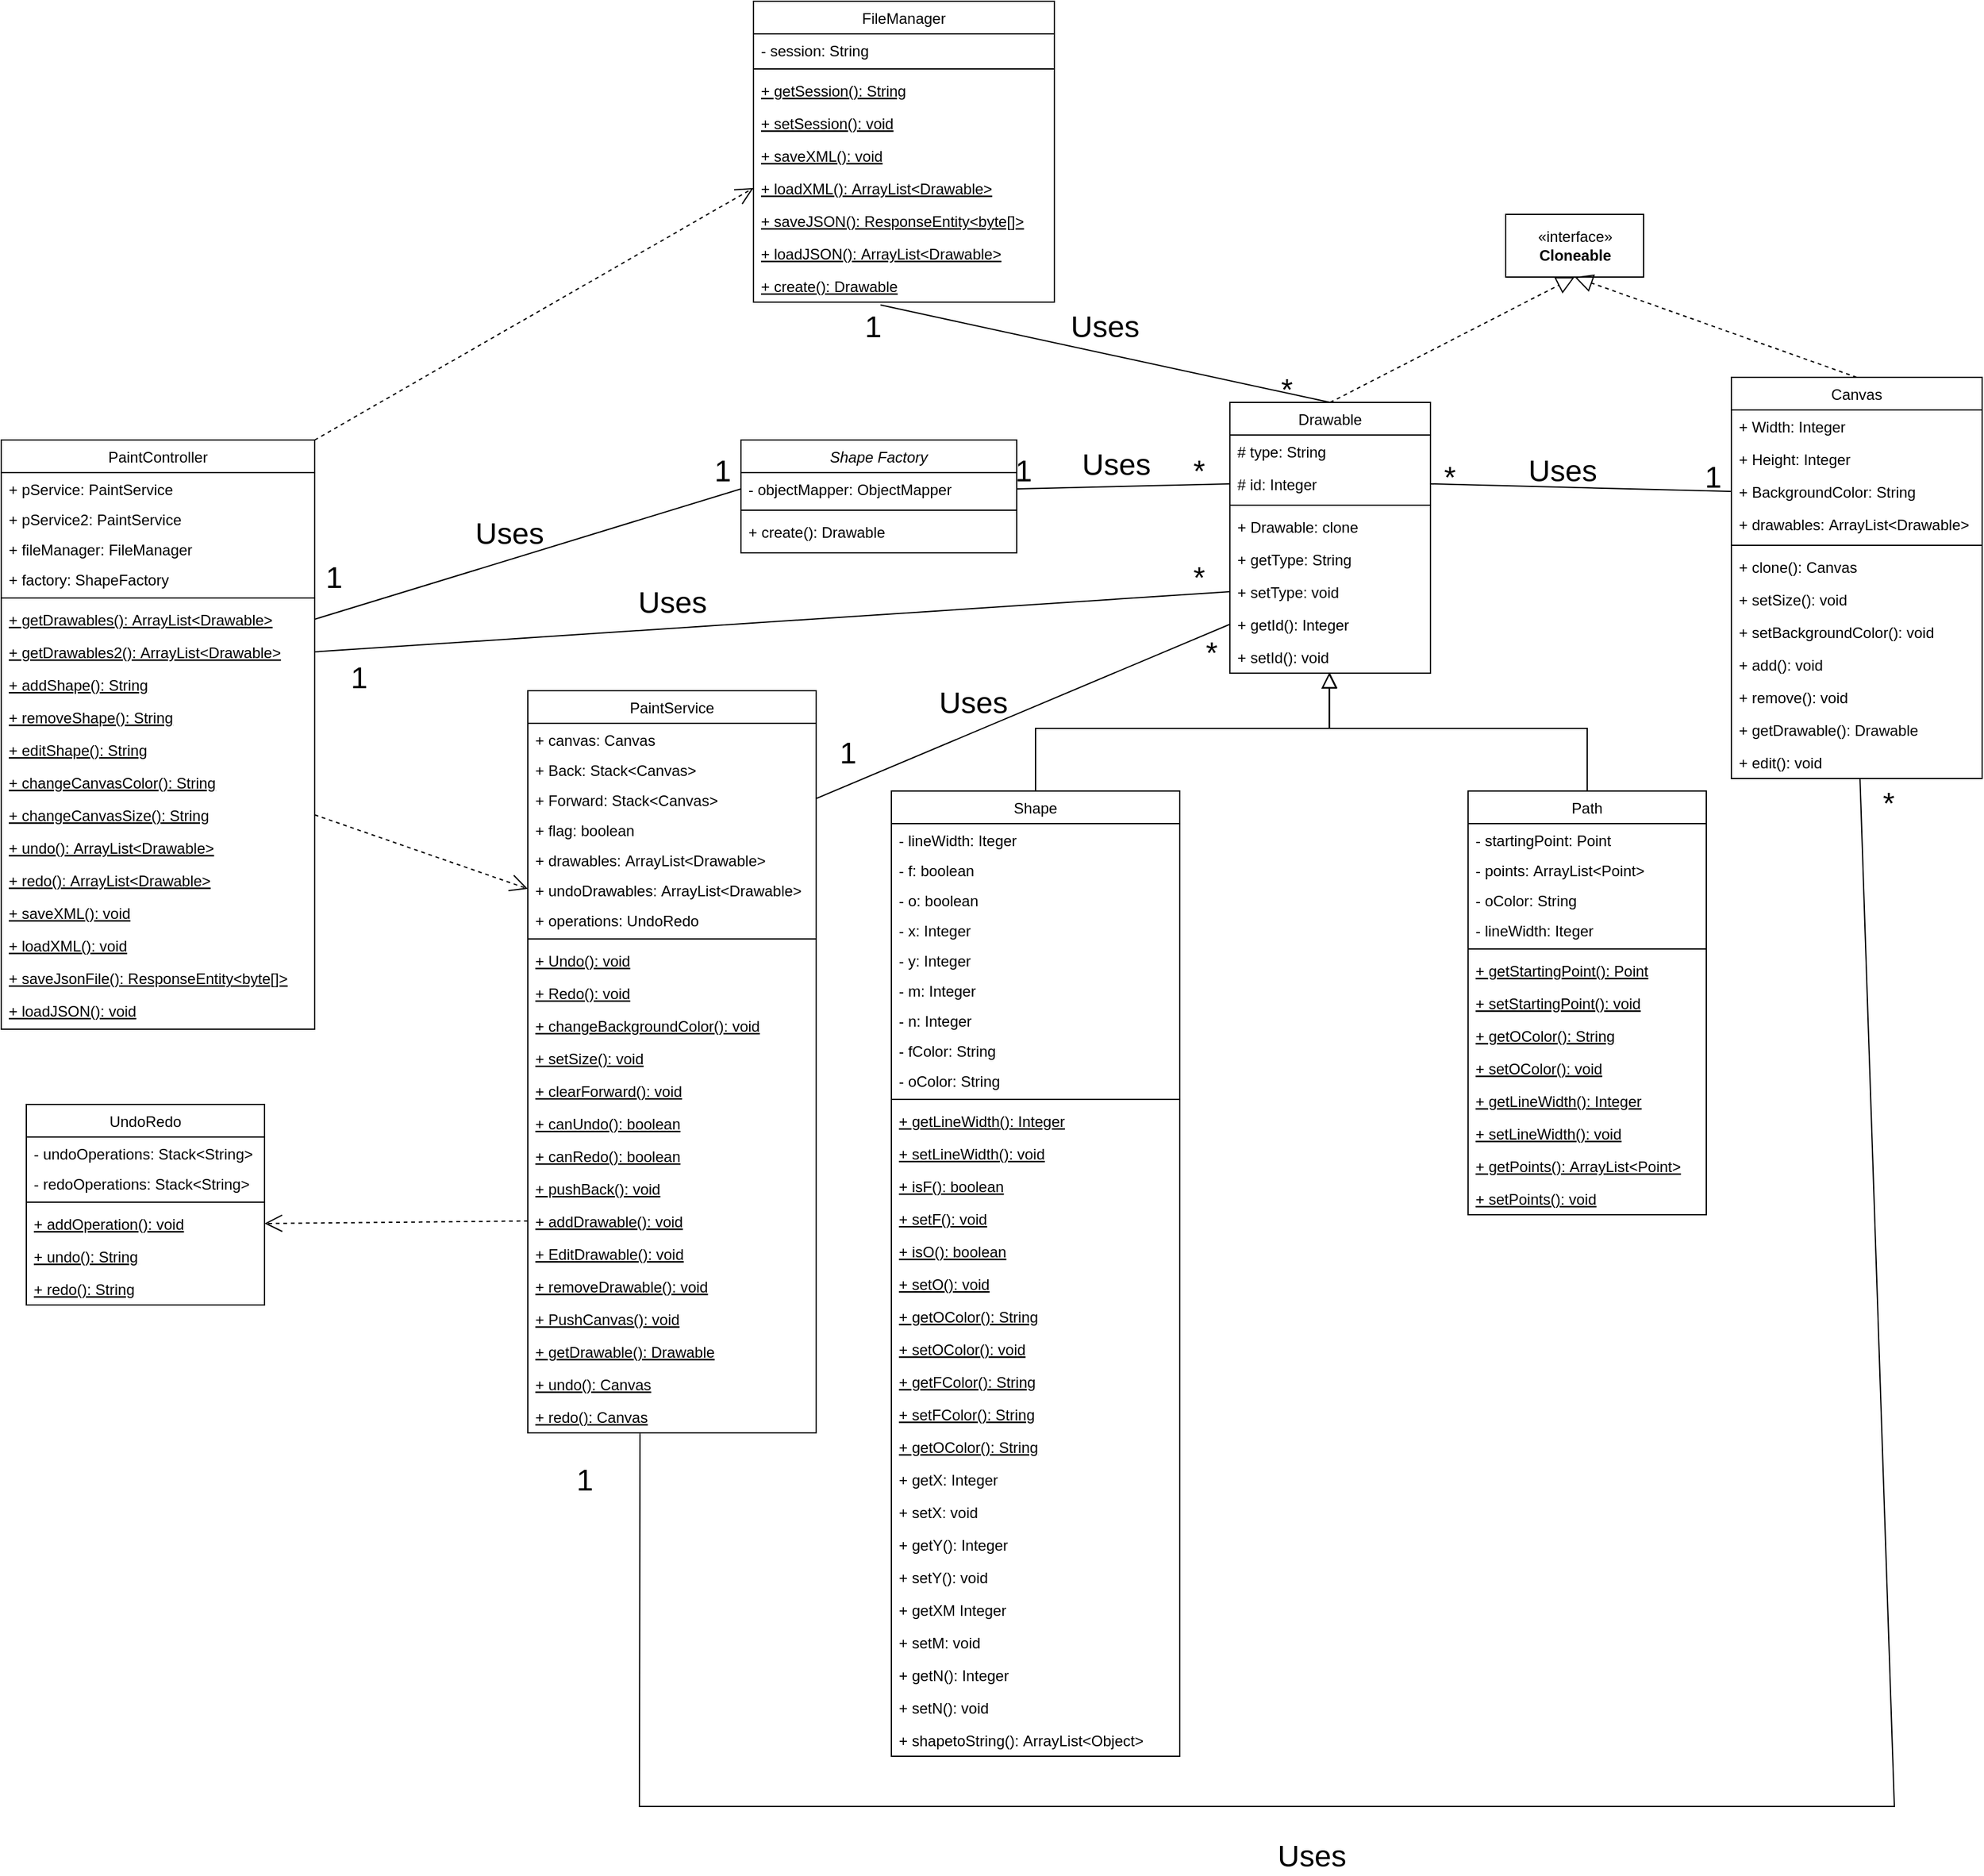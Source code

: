 <mxfile version="13.9.9" type="device"><diagram id="C5RBs43oDa-KdzZeNtuy" name="Page-1"><mxGraphModel dx="2875" dy="2353" grid="1" gridSize="10" guides="1" tooltips="1" connect="1" arrows="1" fold="1" page="1" pageScale="1" pageWidth="827" pageHeight="1169" math="0" shadow="0"><root><mxCell id="WIyWlLk6GJQsqaUBKTNV-0"/><mxCell id="WIyWlLk6GJQsqaUBKTNV-1" parent="WIyWlLk6GJQsqaUBKTNV-0"/><mxCell id="zkfFHV4jXpPFQw0GAbJ--0" value="Shape Factory" style="swimlane;fontStyle=2;align=center;verticalAlign=top;childLayout=stackLayout;horizontal=1;startSize=26;horizontalStack=0;resizeParent=1;resizeLast=0;collapsible=1;marginBottom=0;rounded=0;shadow=0;strokeWidth=1;" parent="WIyWlLk6GJQsqaUBKTNV-1" vertex="1"><mxGeometry x="80" y="150" width="220" height="90" as="geometry"><mxRectangle x="230" y="140" width="160" height="26" as="alternateBounds"/></mxGeometry></mxCell><mxCell id="zkfFHV4jXpPFQw0GAbJ--1" value="- objectMapper: ObjectMapper" style="text;align=left;verticalAlign=top;spacingLeft=4;spacingRight=4;overflow=hidden;rotatable=0;points=[[0,0.5],[1,0.5]];portConstraint=eastwest;" parent="zkfFHV4jXpPFQw0GAbJ--0" vertex="1"><mxGeometry y="26" width="220" height="26" as="geometry"/></mxCell><mxCell id="zkfFHV4jXpPFQw0GAbJ--4" value="" style="line;html=1;strokeWidth=1;align=left;verticalAlign=middle;spacingTop=-1;spacingLeft=3;spacingRight=3;rotatable=0;labelPosition=right;points=[];portConstraint=eastwest;" parent="zkfFHV4jXpPFQw0GAbJ--0" vertex="1"><mxGeometry y="52" width="220" height="8" as="geometry"/></mxCell><mxCell id="zkfFHV4jXpPFQw0GAbJ--5" value="+ create(): Drawable" style="text;align=left;verticalAlign=top;spacingLeft=4;spacingRight=4;overflow=hidden;rotatable=0;points=[[0,0.5],[1,0.5]];portConstraint=eastwest;" parent="zkfFHV4jXpPFQw0GAbJ--0" vertex="1"><mxGeometry y="60" width="220" height="26" as="geometry"/></mxCell><mxCell id="zkfFHV4jXpPFQw0GAbJ--17" value="Drawable" style="swimlane;fontStyle=0;align=center;verticalAlign=top;childLayout=stackLayout;horizontal=1;startSize=26;horizontalStack=0;resizeParent=1;resizeLast=0;collapsible=1;marginBottom=0;rounded=0;shadow=0;strokeWidth=1;" parent="WIyWlLk6GJQsqaUBKTNV-1" vertex="1"><mxGeometry x="470" y="120" width="160" height="216" as="geometry"><mxRectangle x="550" y="140" width="160" height="26" as="alternateBounds"/></mxGeometry></mxCell><mxCell id="zkfFHV4jXpPFQw0GAbJ--18" value="# type: String&#10;" style="text;align=left;verticalAlign=top;spacingLeft=4;spacingRight=4;overflow=hidden;rotatable=0;points=[[0,0.5],[1,0.5]];portConstraint=eastwest;" parent="zkfFHV4jXpPFQw0GAbJ--17" vertex="1"><mxGeometry y="26" width="160" height="26" as="geometry"/></mxCell><mxCell id="zkfFHV4jXpPFQw0GAbJ--22" value="# id: Integer" style="text;align=left;verticalAlign=top;spacingLeft=4;spacingRight=4;overflow=hidden;rotatable=0;points=[[0,0.5],[1,0.5]];portConstraint=eastwest;rounded=0;shadow=0;html=0;" parent="zkfFHV4jXpPFQw0GAbJ--17" vertex="1"><mxGeometry y="52" width="160" height="26" as="geometry"/></mxCell><mxCell id="zkfFHV4jXpPFQw0GAbJ--23" value="" style="line;html=1;strokeWidth=1;align=left;verticalAlign=middle;spacingTop=-1;spacingLeft=3;spacingRight=3;rotatable=0;labelPosition=right;points=[];portConstraint=eastwest;" parent="zkfFHV4jXpPFQw0GAbJ--17" vertex="1"><mxGeometry y="78" width="160" height="8" as="geometry"/></mxCell><mxCell id="TGwSwXzFUS-tcgeBqnRm-184" value="+ Drawable: clone" style="text;align=left;verticalAlign=top;spacingLeft=4;spacingRight=4;overflow=hidden;rotatable=0;points=[[0,0.5],[1,0.5]];portConstraint=eastwest;" parent="zkfFHV4jXpPFQw0GAbJ--17" vertex="1"><mxGeometry y="86" width="160" height="26" as="geometry"/></mxCell><mxCell id="zkfFHV4jXpPFQw0GAbJ--24" value="+ getType: String" style="text;align=left;verticalAlign=top;spacingLeft=4;spacingRight=4;overflow=hidden;rotatable=0;points=[[0,0.5],[1,0.5]];portConstraint=eastwest;" parent="zkfFHV4jXpPFQw0GAbJ--17" vertex="1"><mxGeometry y="112" width="160" height="26" as="geometry"/></mxCell><mxCell id="zkfFHV4jXpPFQw0GAbJ--25" value="+ setType: void" style="text;align=left;verticalAlign=top;spacingLeft=4;spacingRight=4;overflow=hidden;rotatable=0;points=[[0,0.5],[1,0.5]];portConstraint=eastwest;" parent="zkfFHV4jXpPFQw0GAbJ--17" vertex="1"><mxGeometry y="138" width="160" height="26" as="geometry"/></mxCell><mxCell id="TGwSwXzFUS-tcgeBqnRm-5" value="+ getId(): Integer" style="text;align=left;verticalAlign=top;spacingLeft=4;spacingRight=4;overflow=hidden;rotatable=0;points=[[0,0.5],[1,0.5]];portConstraint=eastwest;" parent="zkfFHV4jXpPFQw0GAbJ--17" vertex="1"><mxGeometry y="164" width="160" height="26" as="geometry"/></mxCell><mxCell id="TGwSwXzFUS-tcgeBqnRm-6" value="+ setId(): void" style="text;align=left;verticalAlign=top;spacingLeft=4;spacingRight=4;overflow=hidden;rotatable=0;points=[[0,0.5],[1,0.5]];portConstraint=eastwest;" parent="zkfFHV4jXpPFQw0GAbJ--17" vertex="1"><mxGeometry y="190" width="160" height="26" as="geometry"/></mxCell><mxCell id="TGwSwXzFUS-tcgeBqnRm-1" value="«interface»&lt;br&gt;&lt;b&gt;Cloneable&lt;/b&gt;" style="html=1;" parent="WIyWlLk6GJQsqaUBKTNV-1" vertex="1"><mxGeometry x="690" y="-30" width="110" height="50" as="geometry"/></mxCell><mxCell id="TGwSwXzFUS-tcgeBqnRm-8" value="Canvas" style="swimlane;fontStyle=0;align=center;verticalAlign=top;childLayout=stackLayout;horizontal=1;startSize=26;horizontalStack=0;resizeParent=1;resizeLast=0;collapsible=1;marginBottom=0;rounded=0;shadow=0;strokeWidth=1;" parent="WIyWlLk6GJQsqaUBKTNV-1" vertex="1"><mxGeometry x="870" y="100" width="200" height="320" as="geometry"><mxRectangle x="550" y="140" width="160" height="26" as="alternateBounds"/></mxGeometry></mxCell><mxCell id="TGwSwXzFUS-tcgeBqnRm-9" value="+ Width: Integer" style="text;align=left;verticalAlign=top;spacingLeft=4;spacingRight=4;overflow=hidden;rotatable=0;points=[[0,0.5],[1,0.5]];portConstraint=eastwest;" parent="TGwSwXzFUS-tcgeBqnRm-8" vertex="1"><mxGeometry y="26" width="200" height="26" as="geometry"/></mxCell><mxCell id="TGwSwXzFUS-tcgeBqnRm-10" value="+ Height: Integer" style="text;align=left;verticalAlign=top;spacingLeft=4;spacingRight=4;overflow=hidden;rotatable=0;points=[[0,0.5],[1,0.5]];portConstraint=eastwest;rounded=0;shadow=0;html=0;" parent="TGwSwXzFUS-tcgeBqnRm-8" vertex="1"><mxGeometry y="52" width="200" height="26" as="geometry"/></mxCell><mxCell id="TGwSwXzFUS-tcgeBqnRm-19" value="+ BackgroundColor: String" style="text;align=left;verticalAlign=top;spacingLeft=4;spacingRight=4;overflow=hidden;rotatable=0;points=[[0,0.5],[1,0.5]];portConstraint=eastwest;rounded=0;shadow=0;html=0;" parent="TGwSwXzFUS-tcgeBqnRm-8" vertex="1"><mxGeometry y="78" width="200" height="26" as="geometry"/></mxCell><mxCell id="TGwSwXzFUS-tcgeBqnRm-20" value="+ drawables: ArrayList&lt;Drawable&gt;" style="text;align=left;verticalAlign=top;spacingLeft=4;spacingRight=4;overflow=hidden;rotatable=0;points=[[0,0.5],[1,0.5]];portConstraint=eastwest;rounded=0;shadow=0;html=0;" parent="TGwSwXzFUS-tcgeBqnRm-8" vertex="1"><mxGeometry y="104" width="200" height="26" as="geometry"/></mxCell><mxCell id="TGwSwXzFUS-tcgeBqnRm-11" value="" style="line;html=1;strokeWidth=1;align=left;verticalAlign=middle;spacingTop=-1;spacingLeft=3;spacingRight=3;rotatable=0;labelPosition=right;points=[];portConstraint=eastwest;" parent="TGwSwXzFUS-tcgeBqnRm-8" vertex="1"><mxGeometry y="130" width="200" height="8" as="geometry"/></mxCell><mxCell id="TGwSwXzFUS-tcgeBqnRm-12" value="+ clone(): Canvas" style="text;align=left;verticalAlign=top;spacingLeft=4;spacingRight=4;overflow=hidden;rotatable=0;points=[[0,0.5],[1,0.5]];portConstraint=eastwest;" parent="TGwSwXzFUS-tcgeBqnRm-8" vertex="1"><mxGeometry y="138" width="200" height="26" as="geometry"/></mxCell><mxCell id="TGwSwXzFUS-tcgeBqnRm-14" value="+ setSize(): void" style="text;align=left;verticalAlign=top;spacingLeft=4;spacingRight=4;overflow=hidden;rotatable=0;points=[[0,0.5],[1,0.5]];portConstraint=eastwest;" parent="TGwSwXzFUS-tcgeBqnRm-8" vertex="1"><mxGeometry y="164" width="200" height="26" as="geometry"/></mxCell><mxCell id="TGwSwXzFUS-tcgeBqnRm-15" value="+ setBackgroundColor(): void" style="text;align=left;verticalAlign=top;spacingLeft=4;spacingRight=4;overflow=hidden;rotatable=0;points=[[0,0.5],[1,0.5]];portConstraint=eastwest;" parent="TGwSwXzFUS-tcgeBqnRm-8" vertex="1"><mxGeometry y="190" width="200" height="26" as="geometry"/></mxCell><mxCell id="TGwSwXzFUS-tcgeBqnRm-21" value="+ add(): void" style="text;align=left;verticalAlign=top;spacingLeft=4;spacingRight=4;overflow=hidden;rotatable=0;points=[[0,0.5],[1,0.5]];portConstraint=eastwest;" parent="TGwSwXzFUS-tcgeBqnRm-8" vertex="1"><mxGeometry y="216" width="200" height="26" as="geometry"/></mxCell><mxCell id="TGwSwXzFUS-tcgeBqnRm-25" value="+ remove(): void" style="text;align=left;verticalAlign=top;spacingLeft=4;spacingRight=4;overflow=hidden;rotatable=0;points=[[0,0.5],[1,0.5]];portConstraint=eastwest;" parent="TGwSwXzFUS-tcgeBqnRm-8" vertex="1"><mxGeometry y="242" width="200" height="26" as="geometry"/></mxCell><mxCell id="TGwSwXzFUS-tcgeBqnRm-24" value="+ getDrawable(): Drawable" style="text;align=left;verticalAlign=top;spacingLeft=4;spacingRight=4;overflow=hidden;rotatable=0;points=[[0,0.5],[1,0.5]];portConstraint=eastwest;" parent="TGwSwXzFUS-tcgeBqnRm-8" vertex="1"><mxGeometry y="268" width="200" height="26" as="geometry"/></mxCell><mxCell id="TGwSwXzFUS-tcgeBqnRm-23" value="+ edit(): void" style="text;align=left;verticalAlign=top;spacingLeft=4;spacingRight=4;overflow=hidden;rotatable=0;points=[[0,0.5],[1,0.5]];portConstraint=eastwest;" parent="TGwSwXzFUS-tcgeBqnRm-8" vertex="1"><mxGeometry y="294" width="200" height="26" as="geometry"/></mxCell><mxCell id="TGwSwXzFUS-tcgeBqnRm-17" value="" style="endArrow=block;dashed=1;endFill=0;endSize=12;html=1;exitX=0.5;exitY=0;exitDx=0;exitDy=0;entryX=0.5;entryY=1;entryDx=0;entryDy=0;" parent="WIyWlLk6GJQsqaUBKTNV-1" source="zkfFHV4jXpPFQw0GAbJ--17" target="TGwSwXzFUS-tcgeBqnRm-1" edge="1"><mxGeometry width="160" relative="1" as="geometry"><mxPoint x="390" y="310" as="sourcePoint"/><mxPoint x="550" y="310" as="targetPoint"/></mxGeometry></mxCell><mxCell id="TGwSwXzFUS-tcgeBqnRm-18" value="" style="endArrow=block;dashed=1;endFill=0;endSize=12;html=1;exitX=0.5;exitY=0;exitDx=0;exitDy=0;entryX=0.5;entryY=1;entryDx=0;entryDy=0;" parent="WIyWlLk6GJQsqaUBKTNV-1" source="TGwSwXzFUS-tcgeBqnRm-8" target="TGwSwXzFUS-tcgeBqnRm-1" edge="1"><mxGeometry width="160" relative="1" as="geometry"><mxPoint x="768" y="120" as="sourcePoint"/><mxPoint x="865" y="50" as="targetPoint"/></mxGeometry></mxCell><mxCell id="TGwSwXzFUS-tcgeBqnRm-33" value="Path" style="swimlane;fontStyle=0;align=center;verticalAlign=top;childLayout=stackLayout;horizontal=1;startSize=26;horizontalStack=0;resizeParent=1;resizeLast=0;collapsible=1;marginBottom=0;rounded=0;shadow=0;strokeWidth=1;" parent="WIyWlLk6GJQsqaUBKTNV-1" vertex="1"><mxGeometry x="660" y="430" width="190" height="338" as="geometry"><mxRectangle x="340" y="380" width="170" height="26" as="alternateBounds"/></mxGeometry></mxCell><mxCell id="TGwSwXzFUS-tcgeBqnRm-34" value="- startingPoint: Point" style="text;align=left;verticalAlign=top;spacingLeft=4;spacingRight=4;overflow=hidden;rotatable=0;points=[[0,0.5],[1,0.5]];portConstraint=eastwest;" parent="TGwSwXzFUS-tcgeBqnRm-33" vertex="1"><mxGeometry y="26" width="190" height="24" as="geometry"/></mxCell><mxCell id="TGwSwXzFUS-tcgeBqnRm-37" value="- points: ArrayList&lt;Point&gt;" style="text;align=left;verticalAlign=top;spacingLeft=4;spacingRight=4;overflow=hidden;rotatable=0;points=[[0,0.5],[1,0.5]];portConstraint=eastwest;" parent="TGwSwXzFUS-tcgeBqnRm-33" vertex="1"><mxGeometry y="50" width="190" height="24" as="geometry"/></mxCell><mxCell id="TGwSwXzFUS-tcgeBqnRm-38" value="- oColor: String" style="text;align=left;verticalAlign=top;spacingLeft=4;spacingRight=4;overflow=hidden;rotatable=0;points=[[0,0.5],[1,0.5]];portConstraint=eastwest;" parent="TGwSwXzFUS-tcgeBqnRm-33" vertex="1"><mxGeometry y="74" width="190" height="24" as="geometry"/></mxCell><mxCell id="TGwSwXzFUS-tcgeBqnRm-39" value="- lineWidth: Iteger" style="text;align=left;verticalAlign=top;spacingLeft=4;spacingRight=4;overflow=hidden;rotatable=0;points=[[0,0.5],[1,0.5]];portConstraint=eastwest;" parent="TGwSwXzFUS-tcgeBqnRm-33" vertex="1"><mxGeometry y="98" width="190" height="24" as="geometry"/></mxCell><mxCell id="TGwSwXzFUS-tcgeBqnRm-35" value="" style="line;html=1;strokeWidth=1;align=left;verticalAlign=middle;spacingTop=-1;spacingLeft=3;spacingRight=3;rotatable=0;labelPosition=right;points=[];portConstraint=eastwest;" parent="TGwSwXzFUS-tcgeBqnRm-33" vertex="1"><mxGeometry y="122" width="190" height="8" as="geometry"/></mxCell><mxCell id="TGwSwXzFUS-tcgeBqnRm-30" value="+ getStartingPoint(): Point" style="text;align=left;verticalAlign=top;spacingLeft=4;spacingRight=4;overflow=hidden;rotatable=0;points=[[0,0.5],[1,0.5]];portConstraint=eastwest;fontStyle=4" parent="TGwSwXzFUS-tcgeBqnRm-33" vertex="1"><mxGeometry y="130" width="190" height="26" as="geometry"/></mxCell><mxCell id="TGwSwXzFUS-tcgeBqnRm-40" value="+ setStartingPoint(): void" style="text;align=left;verticalAlign=top;spacingLeft=4;spacingRight=4;overflow=hidden;rotatable=0;points=[[0,0.5],[1,0.5]];portConstraint=eastwest;fontStyle=4" parent="TGwSwXzFUS-tcgeBqnRm-33" vertex="1"><mxGeometry y="156" width="190" height="26" as="geometry"/></mxCell><mxCell id="TGwSwXzFUS-tcgeBqnRm-41" value="+ getOColor(): String" style="text;align=left;verticalAlign=top;spacingLeft=4;spacingRight=4;overflow=hidden;rotatable=0;points=[[0,0.5],[1,0.5]];portConstraint=eastwest;fontStyle=4" parent="TGwSwXzFUS-tcgeBqnRm-33" vertex="1"><mxGeometry y="182" width="190" height="26" as="geometry"/></mxCell><mxCell id="TGwSwXzFUS-tcgeBqnRm-42" value="+ setOColor(): void" style="text;align=left;verticalAlign=top;spacingLeft=4;spacingRight=4;overflow=hidden;rotatable=0;points=[[0,0.5],[1,0.5]];portConstraint=eastwest;fontStyle=4" parent="TGwSwXzFUS-tcgeBqnRm-33" vertex="1"><mxGeometry y="208" width="190" height="26" as="geometry"/></mxCell><mxCell id="TGwSwXzFUS-tcgeBqnRm-44" value="+ getLineWidth(): Integer" style="text;align=left;verticalAlign=top;spacingLeft=4;spacingRight=4;overflow=hidden;rotatable=0;points=[[0,0.5],[1,0.5]];portConstraint=eastwest;fontStyle=4" parent="TGwSwXzFUS-tcgeBqnRm-33" vertex="1"><mxGeometry y="234" width="190" height="26" as="geometry"/></mxCell><mxCell id="TGwSwXzFUS-tcgeBqnRm-46" value="+ setLineWidth(): void" style="text;align=left;verticalAlign=top;spacingLeft=4;spacingRight=4;overflow=hidden;rotatable=0;points=[[0,0.5],[1,0.5]];portConstraint=eastwest;fontStyle=4" parent="TGwSwXzFUS-tcgeBqnRm-33" vertex="1"><mxGeometry y="260" width="190" height="26" as="geometry"/></mxCell><mxCell id="TGwSwXzFUS-tcgeBqnRm-45" value="+ getPoints(): ArrayList&lt;Point&gt;" style="text;align=left;verticalAlign=top;spacingLeft=4;spacingRight=4;overflow=hidden;rotatable=0;points=[[0,0.5],[1,0.5]];portConstraint=eastwest;fontStyle=4" parent="TGwSwXzFUS-tcgeBqnRm-33" vertex="1"><mxGeometry y="286" width="190" height="26" as="geometry"/></mxCell><mxCell id="TGwSwXzFUS-tcgeBqnRm-43" value="+ setPoints(): void" style="text;align=left;verticalAlign=top;spacingLeft=4;spacingRight=4;overflow=hidden;rotatable=0;points=[[0,0.5],[1,0.5]];portConstraint=eastwest;fontStyle=4" parent="TGwSwXzFUS-tcgeBqnRm-33" vertex="1"><mxGeometry y="312" width="190" height="26" as="geometry"/></mxCell><mxCell id="TGwSwXzFUS-tcgeBqnRm-36" value="" style="endArrow=block;endSize=10;endFill=0;shadow=0;strokeWidth=1;rounded=0;edgeStyle=elbowEdgeStyle;elbow=vertical;entryX=0.495;entryY=0.989;entryDx=0;entryDy=0;entryPerimeter=0;" parent="WIyWlLk6GJQsqaUBKTNV-1" source="TGwSwXzFUS-tcgeBqnRm-33" target="TGwSwXzFUS-tcgeBqnRm-6" edge="1"><mxGeometry width="160" relative="1" as="geometry"><mxPoint x="560" y="443" as="sourcePoint"/><mxPoint x="540" y="310" as="targetPoint"/><Array as="points"><mxPoint x="570" y="380"/><mxPoint x="580" y="380"/><mxPoint x="610" y="370"/><mxPoint x="587" y="370"/></Array></mxGeometry></mxCell><mxCell id="TGwSwXzFUS-tcgeBqnRm-57" value="Shape" style="swimlane;fontStyle=0;align=center;verticalAlign=top;childLayout=stackLayout;horizontal=1;startSize=26;horizontalStack=0;resizeParent=1;resizeLast=0;collapsible=1;marginBottom=0;rounded=0;shadow=0;strokeWidth=1;" parent="WIyWlLk6GJQsqaUBKTNV-1" vertex="1"><mxGeometry x="200" y="430" width="230" height="770" as="geometry"><mxRectangle x="340" y="380" width="170" height="26" as="alternateBounds"/></mxGeometry></mxCell><mxCell id="TGwSwXzFUS-tcgeBqnRm-61" value="- lineWidth: Iteger" style="text;align=left;verticalAlign=top;spacingLeft=4;spacingRight=4;overflow=hidden;rotatable=0;points=[[0,0.5],[1,0.5]];portConstraint=eastwest;" parent="TGwSwXzFUS-tcgeBqnRm-57" vertex="1"><mxGeometry y="26" width="230" height="24" as="geometry"/></mxCell><mxCell id="TGwSwXzFUS-tcgeBqnRm-58" value="- f: boolean" style="text;align=left;verticalAlign=top;spacingLeft=4;spacingRight=4;overflow=hidden;rotatable=0;points=[[0,0.5],[1,0.5]];portConstraint=eastwest;" parent="TGwSwXzFUS-tcgeBqnRm-57" vertex="1"><mxGeometry y="50" width="230" height="24" as="geometry"/></mxCell><mxCell id="TGwSwXzFUS-tcgeBqnRm-189" value="- o: boolean" style="text;align=left;verticalAlign=top;spacingLeft=4;spacingRight=4;overflow=hidden;rotatable=0;points=[[0,0.5],[1,0.5]];portConstraint=eastwest;" parent="TGwSwXzFUS-tcgeBqnRm-57" vertex="1"><mxGeometry y="74" width="230" height="24" as="geometry"/></mxCell><mxCell id="TGwSwXzFUS-tcgeBqnRm-59" value="- x: Integer" style="text;align=left;verticalAlign=top;spacingLeft=4;spacingRight=4;overflow=hidden;rotatable=0;points=[[0,0.5],[1,0.5]];portConstraint=eastwest;" parent="TGwSwXzFUS-tcgeBqnRm-57" vertex="1"><mxGeometry y="98" width="230" height="24" as="geometry"/></mxCell><mxCell id="TGwSwXzFUS-tcgeBqnRm-186" value="- y: Integer" style="text;align=left;verticalAlign=top;spacingLeft=4;spacingRight=4;overflow=hidden;rotatable=0;points=[[0,0.5],[1,0.5]];portConstraint=eastwest;" parent="TGwSwXzFUS-tcgeBqnRm-57" vertex="1"><mxGeometry y="122" width="230" height="24" as="geometry"/></mxCell><mxCell id="TGwSwXzFUS-tcgeBqnRm-187" value="- m: Integer" style="text;align=left;verticalAlign=top;spacingLeft=4;spacingRight=4;overflow=hidden;rotatable=0;points=[[0,0.5],[1,0.5]];portConstraint=eastwest;" parent="TGwSwXzFUS-tcgeBqnRm-57" vertex="1"><mxGeometry y="146" width="230" height="24" as="geometry"/></mxCell><mxCell id="TGwSwXzFUS-tcgeBqnRm-188" value="- n: Integer" style="text;align=left;verticalAlign=top;spacingLeft=4;spacingRight=4;overflow=hidden;rotatable=0;points=[[0,0.5],[1,0.5]];portConstraint=eastwest;" parent="TGwSwXzFUS-tcgeBqnRm-57" vertex="1"><mxGeometry y="170" width="230" height="24" as="geometry"/></mxCell><mxCell id="TGwSwXzFUS-tcgeBqnRm-185" value="- fColor: String" style="text;align=left;verticalAlign=top;spacingLeft=4;spacingRight=4;overflow=hidden;rotatable=0;points=[[0,0.5],[1,0.5]];portConstraint=eastwest;" parent="TGwSwXzFUS-tcgeBqnRm-57" vertex="1"><mxGeometry y="194" width="230" height="24" as="geometry"/></mxCell><mxCell id="TGwSwXzFUS-tcgeBqnRm-60" value="- oColor: String" style="text;align=left;verticalAlign=top;spacingLeft=4;spacingRight=4;overflow=hidden;rotatable=0;points=[[0,0.5],[1,0.5]];portConstraint=eastwest;" parent="TGwSwXzFUS-tcgeBqnRm-57" vertex="1"><mxGeometry y="218" width="230" height="24" as="geometry"/></mxCell><mxCell id="TGwSwXzFUS-tcgeBqnRm-62" value="" style="line;html=1;strokeWidth=1;align=left;verticalAlign=middle;spacingTop=-1;spacingLeft=3;spacingRight=3;rotatable=0;labelPosition=right;points=[];portConstraint=eastwest;" parent="TGwSwXzFUS-tcgeBqnRm-57" vertex="1"><mxGeometry y="242" width="230" height="8" as="geometry"/></mxCell><mxCell id="TGwSwXzFUS-tcgeBqnRm-63" value="+ getLineWidth(): Integer" style="text;align=left;verticalAlign=top;spacingLeft=4;spacingRight=4;overflow=hidden;rotatable=0;points=[[0,0.5],[1,0.5]];portConstraint=eastwest;fontStyle=4" parent="TGwSwXzFUS-tcgeBqnRm-57" vertex="1"><mxGeometry y="250" width="230" height="26" as="geometry"/></mxCell><mxCell id="TGwSwXzFUS-tcgeBqnRm-64" value="+ setLineWidth(): void" style="text;align=left;verticalAlign=top;spacingLeft=4;spacingRight=4;overflow=hidden;rotatable=0;points=[[0,0.5],[1,0.5]];portConstraint=eastwest;fontStyle=4" parent="TGwSwXzFUS-tcgeBqnRm-57" vertex="1"><mxGeometry y="276" width="230" height="26" as="geometry"/></mxCell><mxCell id="TGwSwXzFUS-tcgeBqnRm-65" value="+ isF(): boolean" style="text;align=left;verticalAlign=top;spacingLeft=4;spacingRight=4;overflow=hidden;rotatable=0;points=[[0,0.5],[1,0.5]];portConstraint=eastwest;fontStyle=4" parent="TGwSwXzFUS-tcgeBqnRm-57" vertex="1"><mxGeometry y="302" width="230" height="26" as="geometry"/></mxCell><mxCell id="TGwSwXzFUS-tcgeBqnRm-66" value="+ setF(): void" style="text;align=left;verticalAlign=top;spacingLeft=4;spacingRight=4;overflow=hidden;rotatable=0;points=[[0,0.5],[1,0.5]];portConstraint=eastwest;fontStyle=4" parent="TGwSwXzFUS-tcgeBqnRm-57" vertex="1"><mxGeometry y="328" width="230" height="26" as="geometry"/></mxCell><mxCell id="TGwSwXzFUS-tcgeBqnRm-67" value="+ isO(): boolean" style="text;align=left;verticalAlign=top;spacingLeft=4;spacingRight=4;overflow=hidden;rotatable=0;points=[[0,0.5],[1,0.5]];portConstraint=eastwest;fontStyle=4" parent="TGwSwXzFUS-tcgeBqnRm-57" vertex="1"><mxGeometry y="354" width="230" height="26" as="geometry"/></mxCell><mxCell id="TGwSwXzFUS-tcgeBqnRm-68" value="+ setO(): void" style="text;align=left;verticalAlign=top;spacingLeft=4;spacingRight=4;overflow=hidden;rotatable=0;points=[[0,0.5],[1,0.5]];portConstraint=eastwest;fontStyle=4" parent="TGwSwXzFUS-tcgeBqnRm-57" vertex="1"><mxGeometry y="380" width="230" height="26" as="geometry"/></mxCell><mxCell id="TGwSwXzFUS-tcgeBqnRm-69" value="+ getOColor(): String" style="text;align=left;verticalAlign=top;spacingLeft=4;spacingRight=4;overflow=hidden;rotatable=0;points=[[0,0.5],[1,0.5]];portConstraint=eastwest;fontStyle=4" parent="TGwSwXzFUS-tcgeBqnRm-57" vertex="1"><mxGeometry y="406" width="230" height="26" as="geometry"/></mxCell><mxCell id="TGwSwXzFUS-tcgeBqnRm-70" value="+ setOColor(): void" style="text;align=left;verticalAlign=top;spacingLeft=4;spacingRight=4;overflow=hidden;rotatable=0;points=[[0,0.5],[1,0.5]];portConstraint=eastwest;fontStyle=4" parent="TGwSwXzFUS-tcgeBqnRm-57" vertex="1"><mxGeometry y="432" width="230" height="26" as="geometry"/></mxCell><mxCell id="TGwSwXzFUS-tcgeBqnRm-192" value="+ getFColor(): String" style="text;align=left;verticalAlign=top;spacingLeft=4;spacingRight=4;overflow=hidden;rotatable=0;points=[[0,0.5],[1,0.5]];portConstraint=eastwest;fontStyle=4" parent="TGwSwXzFUS-tcgeBqnRm-57" vertex="1"><mxGeometry y="458" width="230" height="26" as="geometry"/></mxCell><mxCell id="TGwSwXzFUS-tcgeBqnRm-191" value="+ setFColor(): String" style="text;align=left;verticalAlign=top;spacingLeft=4;spacingRight=4;overflow=hidden;rotatable=0;points=[[0,0.5],[1,0.5]];portConstraint=eastwest;fontStyle=4" parent="TGwSwXzFUS-tcgeBqnRm-57" vertex="1"><mxGeometry y="484" width="230" height="26" as="geometry"/></mxCell><mxCell id="TGwSwXzFUS-tcgeBqnRm-190" value="+ getOColor(): String" style="text;align=left;verticalAlign=top;spacingLeft=4;spacingRight=4;overflow=hidden;rotatable=0;points=[[0,0.5],[1,0.5]];portConstraint=eastwest;fontStyle=4" parent="TGwSwXzFUS-tcgeBqnRm-57" vertex="1"><mxGeometry y="510" width="230" height="26" as="geometry"/></mxCell><mxCell id="TGwSwXzFUS-tcgeBqnRm-197" value="+ getX: Integer" style="text;align=left;verticalAlign=top;spacingLeft=4;spacingRight=4;overflow=hidden;rotatable=0;points=[[0,0.5],[1,0.5]];portConstraint=eastwest;" parent="TGwSwXzFUS-tcgeBqnRm-57" vertex="1"><mxGeometry y="536" width="230" height="26" as="geometry"/></mxCell><mxCell id="TGwSwXzFUS-tcgeBqnRm-204" value="+ setX: void" style="text;align=left;verticalAlign=top;spacingLeft=4;spacingRight=4;overflow=hidden;rotatable=0;points=[[0,0.5],[1,0.5]];portConstraint=eastwest;" parent="TGwSwXzFUS-tcgeBqnRm-57" vertex="1"><mxGeometry y="562" width="230" height="26" as="geometry"/></mxCell><mxCell id="TGwSwXzFUS-tcgeBqnRm-199" value="+ getY(): Integer" style="text;align=left;verticalAlign=top;spacingLeft=4;spacingRight=4;overflow=hidden;rotatable=0;points=[[0,0.5],[1,0.5]];portConstraint=eastwest;" parent="TGwSwXzFUS-tcgeBqnRm-57" vertex="1"><mxGeometry y="588" width="230" height="26" as="geometry"/></mxCell><mxCell id="TGwSwXzFUS-tcgeBqnRm-200" value="+ setY(): void" style="text;align=left;verticalAlign=top;spacingLeft=4;spacingRight=4;overflow=hidden;rotatable=0;points=[[0,0.5],[1,0.5]];portConstraint=eastwest;" parent="TGwSwXzFUS-tcgeBqnRm-57" vertex="1"><mxGeometry y="614" width="230" height="26" as="geometry"/></mxCell><mxCell id="TGwSwXzFUS-tcgeBqnRm-201" value="+ getXM Integer" style="text;align=left;verticalAlign=top;spacingLeft=4;spacingRight=4;overflow=hidden;rotatable=0;points=[[0,0.5],[1,0.5]];portConstraint=eastwest;" parent="TGwSwXzFUS-tcgeBqnRm-57" vertex="1"><mxGeometry y="640" width="230" height="26" as="geometry"/></mxCell><mxCell id="TGwSwXzFUS-tcgeBqnRm-198" value="+ setM: void" style="text;align=left;verticalAlign=top;spacingLeft=4;spacingRight=4;overflow=hidden;rotatable=0;points=[[0,0.5],[1,0.5]];portConstraint=eastwest;" parent="TGwSwXzFUS-tcgeBqnRm-57" vertex="1"><mxGeometry y="666" width="230" height="26" as="geometry"/></mxCell><mxCell id="TGwSwXzFUS-tcgeBqnRm-203" value="+ getN(): Integer" style="text;align=left;verticalAlign=top;spacingLeft=4;spacingRight=4;overflow=hidden;rotatable=0;points=[[0,0.5],[1,0.5]];portConstraint=eastwest;" parent="TGwSwXzFUS-tcgeBqnRm-57" vertex="1"><mxGeometry y="692" width="230" height="26" as="geometry"/></mxCell><mxCell id="TGwSwXzFUS-tcgeBqnRm-202" value="+ setN(): void" style="text;align=left;verticalAlign=top;spacingLeft=4;spacingRight=4;overflow=hidden;rotatable=0;points=[[0,0.5],[1,0.5]];portConstraint=eastwest;" parent="TGwSwXzFUS-tcgeBqnRm-57" vertex="1"><mxGeometry y="718" width="230" height="26" as="geometry"/></mxCell><mxCell id="TGwSwXzFUS-tcgeBqnRm-205" value="+ shapetoString(): ArrayList&lt;Object&gt;" style="text;align=left;verticalAlign=top;spacingLeft=4;spacingRight=4;overflow=hidden;rotatable=0;points=[[0,0.5],[1,0.5]];portConstraint=eastwest;" parent="TGwSwXzFUS-tcgeBqnRm-57" vertex="1"><mxGeometry y="744" width="230" height="26" as="geometry"/></mxCell><mxCell id="TGwSwXzFUS-tcgeBqnRm-72" value="" style="endArrow=block;endSize=10;endFill=0;shadow=0;strokeWidth=1;rounded=0;edgeStyle=elbowEdgeStyle;elbow=vertical;exitX=0.5;exitY=0;exitDx=0;exitDy=0;entryX=0.497;entryY=0.974;entryDx=0;entryDy=0;entryPerimeter=0;" parent="WIyWlLk6GJQsqaUBKTNV-1" source="TGwSwXzFUS-tcgeBqnRm-57" target="TGwSwXzFUS-tcgeBqnRm-6" edge="1"><mxGeometry width="160" relative="1" as="geometry"><mxPoint x="508" y="420" as="sourcePoint"/><mxPoint x="590" y="310" as="targetPoint"/><Array as="points"><mxPoint x="530" y="380"/></Array></mxGeometry></mxCell><mxCell id="TGwSwXzFUS-tcgeBqnRm-73" value="FileManager" style="swimlane;fontStyle=0;align=center;verticalAlign=top;childLayout=stackLayout;horizontal=1;startSize=26;horizontalStack=0;resizeParent=1;resizeLast=0;collapsible=1;marginBottom=0;rounded=0;shadow=0;strokeWidth=1;" parent="WIyWlLk6GJQsqaUBKTNV-1" vertex="1"><mxGeometry x="90" y="-200" width="240" height="240" as="geometry"><mxRectangle x="340" y="380" width="170" height="26" as="alternateBounds"/></mxGeometry></mxCell><mxCell id="TGwSwXzFUS-tcgeBqnRm-74" value="- session: String" style="text;align=left;verticalAlign=top;spacingLeft=4;spacingRight=4;overflow=hidden;rotatable=0;points=[[0,0.5],[1,0.5]];portConstraint=eastwest;" parent="TGwSwXzFUS-tcgeBqnRm-73" vertex="1"><mxGeometry y="26" width="240" height="24" as="geometry"/></mxCell><mxCell id="TGwSwXzFUS-tcgeBqnRm-78" value="" style="line;html=1;strokeWidth=1;align=left;verticalAlign=middle;spacingTop=-1;spacingLeft=3;spacingRight=3;rotatable=0;labelPosition=right;points=[];portConstraint=eastwest;" parent="TGwSwXzFUS-tcgeBqnRm-73" vertex="1"><mxGeometry y="50" width="240" height="8" as="geometry"/></mxCell><mxCell id="TGwSwXzFUS-tcgeBqnRm-81" value="+ getSession(): String" style="text;align=left;verticalAlign=top;spacingLeft=4;spacingRight=4;overflow=hidden;rotatable=0;points=[[0,0.5],[1,0.5]];portConstraint=eastwest;fontStyle=4" parent="TGwSwXzFUS-tcgeBqnRm-73" vertex="1"><mxGeometry y="58" width="240" height="26" as="geometry"/></mxCell><mxCell id="TGwSwXzFUS-tcgeBqnRm-82" value="+ setSession(): void" style="text;align=left;verticalAlign=top;spacingLeft=4;spacingRight=4;overflow=hidden;rotatable=0;points=[[0,0.5],[1,0.5]];portConstraint=eastwest;fontStyle=4" parent="TGwSwXzFUS-tcgeBqnRm-73" vertex="1"><mxGeometry y="84" width="240" height="26" as="geometry"/></mxCell><mxCell id="TGwSwXzFUS-tcgeBqnRm-83" value="+ saveXML(): void" style="text;align=left;verticalAlign=top;spacingLeft=4;spacingRight=4;overflow=hidden;rotatable=0;points=[[0,0.5],[1,0.5]];portConstraint=eastwest;fontStyle=4" parent="TGwSwXzFUS-tcgeBqnRm-73" vertex="1"><mxGeometry y="110" width="240" height="26" as="geometry"/></mxCell><mxCell id="TGwSwXzFUS-tcgeBqnRm-85" value="+ loadXML(): ArrayList&lt;Drawable&gt;" style="text;align=left;verticalAlign=top;spacingLeft=4;spacingRight=4;overflow=hidden;rotatable=0;points=[[0,0.5],[1,0.5]];portConstraint=eastwest;fontStyle=4" parent="TGwSwXzFUS-tcgeBqnRm-73" vertex="1"><mxGeometry y="136" width="240" height="26" as="geometry"/></mxCell><mxCell id="TGwSwXzFUS-tcgeBqnRm-86" value="+ saveJSON(): ResponseEntity&lt;byte[]&gt;" style="text;align=left;verticalAlign=top;spacingLeft=4;spacingRight=4;overflow=hidden;rotatable=0;points=[[0,0.5],[1,0.5]];portConstraint=eastwest;fontStyle=4" parent="TGwSwXzFUS-tcgeBqnRm-73" vertex="1"><mxGeometry y="162" width="240" height="26" as="geometry"/></mxCell><mxCell id="TGwSwXzFUS-tcgeBqnRm-206" value="+ loadJSON(): ArrayList&lt;Drawable&gt;" style="text;align=left;verticalAlign=top;spacingLeft=4;spacingRight=4;overflow=hidden;rotatable=0;points=[[0,0.5],[1,0.5]];portConstraint=eastwest;fontStyle=4" parent="TGwSwXzFUS-tcgeBqnRm-73" vertex="1"><mxGeometry y="188" width="240" height="26" as="geometry"/></mxCell><mxCell id="TGwSwXzFUS-tcgeBqnRm-84" value="+ create(): Drawable" style="text;align=left;verticalAlign=top;spacingLeft=4;spacingRight=4;overflow=hidden;rotatable=0;points=[[0,0.5],[1,0.5]];portConstraint=eastwest;fontStyle=4" parent="TGwSwXzFUS-tcgeBqnRm-73" vertex="1"><mxGeometry y="214" width="240" height="26" as="geometry"/></mxCell><mxCell id="TGwSwXzFUS-tcgeBqnRm-87" value="UndoRedo" style="swimlane;fontStyle=0;align=center;verticalAlign=top;childLayout=stackLayout;horizontal=1;startSize=26;horizontalStack=0;resizeParent=1;resizeLast=0;collapsible=1;marginBottom=0;rounded=0;shadow=0;strokeWidth=1;" parent="WIyWlLk6GJQsqaUBKTNV-1" vertex="1"><mxGeometry x="-490" y="680" width="190" height="160" as="geometry"><mxRectangle x="340" y="380" width="170" height="26" as="alternateBounds"/></mxGeometry></mxCell><mxCell id="TGwSwXzFUS-tcgeBqnRm-88" value="- undoOperations: Stack&lt;String&gt;" style="text;align=left;verticalAlign=top;spacingLeft=4;spacingRight=4;overflow=hidden;rotatable=0;points=[[0,0.5],[1,0.5]];portConstraint=eastwest;" parent="TGwSwXzFUS-tcgeBqnRm-87" vertex="1"><mxGeometry y="26" width="190" height="24" as="geometry"/></mxCell><mxCell id="TGwSwXzFUS-tcgeBqnRm-89" value="- redoOperations: Stack&lt;String&gt;" style="text;align=left;verticalAlign=top;spacingLeft=4;spacingRight=4;overflow=hidden;rotatable=0;points=[[0,0.5],[1,0.5]];portConstraint=eastwest;" parent="TGwSwXzFUS-tcgeBqnRm-87" vertex="1"><mxGeometry y="50" width="190" height="24" as="geometry"/></mxCell><mxCell id="TGwSwXzFUS-tcgeBqnRm-92" value="" style="line;html=1;strokeWidth=1;align=left;verticalAlign=middle;spacingTop=-1;spacingLeft=3;spacingRight=3;rotatable=0;labelPosition=right;points=[];portConstraint=eastwest;" parent="TGwSwXzFUS-tcgeBqnRm-87" vertex="1"><mxGeometry y="74" width="190" height="8" as="geometry"/></mxCell><mxCell id="TGwSwXzFUS-tcgeBqnRm-93" value="+ addOperation(): void" style="text;align=left;verticalAlign=top;spacingLeft=4;spacingRight=4;overflow=hidden;rotatable=0;points=[[0,0.5],[1,0.5]];portConstraint=eastwest;fontStyle=4" parent="TGwSwXzFUS-tcgeBqnRm-87" vertex="1"><mxGeometry y="82" width="190" height="26" as="geometry"/></mxCell><mxCell id="TGwSwXzFUS-tcgeBqnRm-94" value="+ undo(): String" style="text;align=left;verticalAlign=top;spacingLeft=4;spacingRight=4;overflow=hidden;rotatable=0;points=[[0,0.5],[1,0.5]];portConstraint=eastwest;fontStyle=4" parent="TGwSwXzFUS-tcgeBqnRm-87" vertex="1"><mxGeometry y="108" width="190" height="26" as="geometry"/></mxCell><mxCell id="TGwSwXzFUS-tcgeBqnRm-95" value="+ redo(): String" style="text;align=left;verticalAlign=top;spacingLeft=4;spacingRight=4;overflow=hidden;rotatable=0;points=[[0,0.5],[1,0.5]];portConstraint=eastwest;fontStyle=4" parent="TGwSwXzFUS-tcgeBqnRm-87" vertex="1"><mxGeometry y="134" width="190" height="26" as="geometry"/></mxCell><mxCell id="TGwSwXzFUS-tcgeBqnRm-101" value="PaintController" style="swimlane;fontStyle=0;align=center;verticalAlign=top;childLayout=stackLayout;horizontal=1;startSize=26;horizontalStack=0;resizeParent=1;resizeLast=0;collapsible=1;marginBottom=0;rounded=0;shadow=0;strokeWidth=1;" parent="WIyWlLk6GJQsqaUBKTNV-1" vertex="1"><mxGeometry x="-510" y="150" width="250" height="470" as="geometry"><mxRectangle x="340" y="380" width="170" height="26" as="alternateBounds"/></mxGeometry></mxCell><mxCell id="TGwSwXzFUS-tcgeBqnRm-102" value="+ pService: PaintService" style="text;align=left;verticalAlign=top;spacingLeft=4;spacingRight=4;overflow=hidden;rotatable=0;points=[[0,0.5],[1,0.5]];portConstraint=eastwest;" parent="TGwSwXzFUS-tcgeBqnRm-101" vertex="1"><mxGeometry y="26" width="250" height="24" as="geometry"/></mxCell><mxCell id="TGwSwXzFUS-tcgeBqnRm-103" value="+ pService2: PaintService" style="text;align=left;verticalAlign=top;spacingLeft=4;spacingRight=4;overflow=hidden;rotatable=0;points=[[0,0.5],[1,0.5]];portConstraint=eastwest;" parent="TGwSwXzFUS-tcgeBqnRm-101" vertex="1"><mxGeometry y="50" width="250" height="24" as="geometry"/></mxCell><mxCell id="TGwSwXzFUS-tcgeBqnRm-104" value="+ fileManager: FileManager" style="text;align=left;verticalAlign=top;spacingLeft=4;spacingRight=4;overflow=hidden;rotatable=0;points=[[0,0.5],[1,0.5]];portConstraint=eastwest;" parent="TGwSwXzFUS-tcgeBqnRm-101" vertex="1"><mxGeometry y="74" width="250" height="24" as="geometry"/></mxCell><mxCell id="TGwSwXzFUS-tcgeBqnRm-105" value="+ factory: ShapeFactory" style="text;align=left;verticalAlign=top;spacingLeft=4;spacingRight=4;overflow=hidden;rotatable=0;points=[[0,0.5],[1,0.5]];portConstraint=eastwest;" parent="TGwSwXzFUS-tcgeBqnRm-101" vertex="1"><mxGeometry y="98" width="250" height="24" as="geometry"/></mxCell><mxCell id="TGwSwXzFUS-tcgeBqnRm-106" value="" style="line;html=1;strokeWidth=1;align=left;verticalAlign=middle;spacingTop=-1;spacingLeft=3;spacingRight=3;rotatable=0;labelPosition=right;points=[];portConstraint=eastwest;" parent="TGwSwXzFUS-tcgeBqnRm-101" vertex="1"><mxGeometry y="122" width="250" height="8" as="geometry"/></mxCell><mxCell id="TGwSwXzFUS-tcgeBqnRm-107" value="+ getDrawables(): ArrayList&lt;Drawable&gt;" style="text;align=left;verticalAlign=top;spacingLeft=4;spacingRight=4;overflow=hidden;rotatable=0;points=[[0,0.5],[1,0.5]];portConstraint=eastwest;fontStyle=4" parent="TGwSwXzFUS-tcgeBqnRm-101" vertex="1"><mxGeometry y="130" width="250" height="26" as="geometry"/></mxCell><mxCell id="TGwSwXzFUS-tcgeBqnRm-108" value="+ getDrawables2(): ArrayList&lt;Drawable&gt;" style="text;align=left;verticalAlign=top;spacingLeft=4;spacingRight=4;overflow=hidden;rotatable=0;points=[[0,0.5],[1,0.5]];portConstraint=eastwest;fontStyle=4" parent="TGwSwXzFUS-tcgeBqnRm-101" vertex="1"><mxGeometry y="156" width="250" height="26" as="geometry"/></mxCell><mxCell id="TGwSwXzFUS-tcgeBqnRm-109" value="+ addShape(): String" style="text;align=left;verticalAlign=top;spacingLeft=4;spacingRight=4;overflow=hidden;rotatable=0;points=[[0,0.5],[1,0.5]];portConstraint=eastwest;fontStyle=4" parent="TGwSwXzFUS-tcgeBqnRm-101" vertex="1"><mxGeometry y="182" width="250" height="26" as="geometry"/></mxCell><mxCell id="TGwSwXzFUS-tcgeBqnRm-110" value="+ removeShape(): String" style="text;align=left;verticalAlign=top;spacingLeft=4;spacingRight=4;overflow=hidden;rotatable=0;points=[[0,0.5],[1,0.5]];portConstraint=eastwest;fontStyle=4" parent="TGwSwXzFUS-tcgeBqnRm-101" vertex="1"><mxGeometry y="208" width="250" height="26" as="geometry"/></mxCell><mxCell id="TGwSwXzFUS-tcgeBqnRm-111" value="+ editShape(): String" style="text;align=left;verticalAlign=top;spacingLeft=4;spacingRight=4;overflow=hidden;rotatable=0;points=[[0,0.5],[1,0.5]];portConstraint=eastwest;fontStyle=4" parent="TGwSwXzFUS-tcgeBqnRm-101" vertex="1"><mxGeometry y="234" width="250" height="26" as="geometry"/></mxCell><mxCell id="TGwSwXzFUS-tcgeBqnRm-112" value="+ changeCanvasColor(): String" style="text;align=left;verticalAlign=top;spacingLeft=4;spacingRight=4;overflow=hidden;rotatable=0;points=[[0,0.5],[1,0.5]];portConstraint=eastwest;fontStyle=4" parent="TGwSwXzFUS-tcgeBqnRm-101" vertex="1"><mxGeometry y="260" width="250" height="26" as="geometry"/></mxCell><mxCell id="TGwSwXzFUS-tcgeBqnRm-113" value="+ changeCanvasSize(): String" style="text;align=left;verticalAlign=top;spacingLeft=4;spacingRight=4;overflow=hidden;rotatable=0;points=[[0,0.5],[1,0.5]];portConstraint=eastwest;fontStyle=4" parent="TGwSwXzFUS-tcgeBqnRm-101" vertex="1"><mxGeometry y="286" width="250" height="26" as="geometry"/></mxCell><mxCell id="TGwSwXzFUS-tcgeBqnRm-114" value="+ undo(): ArrayList&lt;Drawable&gt;" style="text;align=left;verticalAlign=top;spacingLeft=4;spacingRight=4;overflow=hidden;rotatable=0;points=[[0,0.5],[1,0.5]];portConstraint=eastwest;fontStyle=4" parent="TGwSwXzFUS-tcgeBqnRm-101" vertex="1"><mxGeometry y="312" width="250" height="26" as="geometry"/></mxCell><mxCell id="TGwSwXzFUS-tcgeBqnRm-115" value="+ redo(): ArrayList&lt;Drawable&gt;" style="text;align=left;verticalAlign=top;spacingLeft=4;spacingRight=4;overflow=hidden;rotatable=0;points=[[0,0.5],[1,0.5]];portConstraint=eastwest;fontStyle=4" parent="TGwSwXzFUS-tcgeBqnRm-101" vertex="1"><mxGeometry y="338" width="250" height="26" as="geometry"/></mxCell><mxCell id="TGwSwXzFUS-tcgeBqnRm-116" value="+ saveXML(): void" style="text;align=left;verticalAlign=top;spacingLeft=4;spacingRight=4;overflow=hidden;rotatable=0;points=[[0,0.5],[1,0.5]];portConstraint=eastwest;fontStyle=4" parent="TGwSwXzFUS-tcgeBqnRm-101" vertex="1"><mxGeometry y="364" width="250" height="26" as="geometry"/></mxCell><mxCell id="TGwSwXzFUS-tcgeBqnRm-117" value="+ loadXML(): void" style="text;align=left;verticalAlign=top;spacingLeft=4;spacingRight=4;overflow=hidden;rotatable=0;points=[[0,0.5],[1,0.5]];portConstraint=eastwest;fontStyle=4" parent="TGwSwXzFUS-tcgeBqnRm-101" vertex="1"><mxGeometry y="390" width="250" height="26" as="geometry"/></mxCell><mxCell id="TGwSwXzFUS-tcgeBqnRm-119" value="+ saveJsonFile(): ResponseEntity&lt;byte[]&gt;" style="text;align=left;verticalAlign=top;spacingLeft=4;spacingRight=4;overflow=hidden;rotatable=0;points=[[0,0.5],[1,0.5]];portConstraint=eastwest;fontStyle=4" parent="TGwSwXzFUS-tcgeBqnRm-101" vertex="1"><mxGeometry y="416" width="250" height="26" as="geometry"/></mxCell><mxCell id="TGwSwXzFUS-tcgeBqnRm-118" value="+ loadJSON(): void" style="text;align=left;verticalAlign=top;spacingLeft=4;spacingRight=4;overflow=hidden;rotatable=0;points=[[0,0.5],[1,0.5]];portConstraint=eastwest;fontStyle=4" parent="TGwSwXzFUS-tcgeBqnRm-101" vertex="1"><mxGeometry y="442" width="250" height="26" as="geometry"/></mxCell><mxCell id="TGwSwXzFUS-tcgeBqnRm-120" value="PaintService" style="swimlane;fontStyle=0;align=center;verticalAlign=top;childLayout=stackLayout;horizontal=1;startSize=26;horizontalStack=0;resizeParent=1;resizeLast=0;collapsible=1;marginBottom=0;rounded=0;shadow=0;strokeWidth=1;" parent="WIyWlLk6GJQsqaUBKTNV-1" vertex="1"><mxGeometry x="-90" y="350" width="230" height="592" as="geometry"><mxRectangle x="340" y="380" width="170" height="26" as="alternateBounds"/></mxGeometry></mxCell><mxCell id="TGwSwXzFUS-tcgeBqnRm-121" value="+ canvas: Canvas" style="text;align=left;verticalAlign=top;spacingLeft=4;spacingRight=4;overflow=hidden;rotatable=0;points=[[0,0.5],[1,0.5]];portConstraint=eastwest;" parent="TGwSwXzFUS-tcgeBqnRm-120" vertex="1"><mxGeometry y="26" width="230" height="24" as="geometry"/></mxCell><mxCell id="TGwSwXzFUS-tcgeBqnRm-122" value="+ Back: Stack&lt;Canvas&gt;" style="text;align=left;verticalAlign=top;spacingLeft=4;spacingRight=4;overflow=hidden;rotatable=0;points=[[0,0.5],[1,0.5]];portConstraint=eastwest;" parent="TGwSwXzFUS-tcgeBqnRm-120" vertex="1"><mxGeometry y="50" width="230" height="24" as="geometry"/></mxCell><mxCell id="TGwSwXzFUS-tcgeBqnRm-123" value="+ Forward: Stack&lt;Canvas&gt;" style="text;align=left;verticalAlign=top;spacingLeft=4;spacingRight=4;overflow=hidden;rotatable=0;points=[[0,0.5],[1,0.5]];portConstraint=eastwest;" parent="TGwSwXzFUS-tcgeBqnRm-120" vertex="1"><mxGeometry y="74" width="230" height="24" as="geometry"/></mxCell><mxCell id="TGwSwXzFUS-tcgeBqnRm-141" value="+ flag: boolean" style="text;align=left;verticalAlign=top;spacingLeft=4;spacingRight=4;overflow=hidden;rotatable=0;points=[[0,0.5],[1,0.5]];portConstraint=eastwest;" parent="TGwSwXzFUS-tcgeBqnRm-120" vertex="1"><mxGeometry y="98" width="230" height="24" as="geometry"/></mxCell><mxCell id="TGwSwXzFUS-tcgeBqnRm-139" value="+ drawables: ArrayList&lt;Drawable&gt;" style="text;align=left;verticalAlign=top;spacingLeft=4;spacingRight=4;overflow=hidden;rotatable=0;points=[[0,0.5],[1,0.5]];portConstraint=eastwest;" parent="TGwSwXzFUS-tcgeBqnRm-120" vertex="1"><mxGeometry y="122" width="230" height="24" as="geometry"/></mxCell><mxCell id="TGwSwXzFUS-tcgeBqnRm-140" value="+ undoDrawables: ArrayList&lt;Drawable&gt;" style="text;align=left;verticalAlign=top;spacingLeft=4;spacingRight=4;overflow=hidden;rotatable=0;points=[[0,0.5],[1,0.5]];portConstraint=eastwest;" parent="TGwSwXzFUS-tcgeBqnRm-120" vertex="1"><mxGeometry y="146" width="230" height="24" as="geometry"/></mxCell><mxCell id="TGwSwXzFUS-tcgeBqnRm-124" value="+ operations: UndoRedo" style="text;align=left;verticalAlign=top;spacingLeft=4;spacingRight=4;overflow=hidden;rotatable=0;points=[[0,0.5],[1,0.5]];portConstraint=eastwest;" parent="TGwSwXzFUS-tcgeBqnRm-120" vertex="1"><mxGeometry y="170" width="230" height="24" as="geometry"/></mxCell><mxCell id="TGwSwXzFUS-tcgeBqnRm-125" value="" style="line;html=1;strokeWidth=1;align=left;verticalAlign=middle;spacingTop=-1;spacingLeft=3;spacingRight=3;rotatable=0;labelPosition=right;points=[];portConstraint=eastwest;" parent="TGwSwXzFUS-tcgeBqnRm-120" vertex="1"><mxGeometry y="194" width="230" height="8" as="geometry"/></mxCell><mxCell id="TGwSwXzFUS-tcgeBqnRm-126" value="+ Undo(): void" style="text;align=left;verticalAlign=top;spacingLeft=4;spacingRight=4;overflow=hidden;rotatable=0;points=[[0,0.5],[1,0.5]];portConstraint=eastwest;fontStyle=4" parent="TGwSwXzFUS-tcgeBqnRm-120" vertex="1"><mxGeometry y="202" width="230" height="26" as="geometry"/></mxCell><mxCell id="TGwSwXzFUS-tcgeBqnRm-127" value="+ Redo(): void" style="text;align=left;verticalAlign=top;spacingLeft=4;spacingRight=4;overflow=hidden;rotatable=0;points=[[0,0.5],[1,0.5]];portConstraint=eastwest;fontStyle=4" parent="TGwSwXzFUS-tcgeBqnRm-120" vertex="1"><mxGeometry y="228" width="230" height="26" as="geometry"/></mxCell><mxCell id="TGwSwXzFUS-tcgeBqnRm-128" value="+ changeBackgroundColor(): void" style="text;align=left;verticalAlign=top;spacingLeft=4;spacingRight=4;overflow=hidden;rotatable=0;points=[[0,0.5],[1,0.5]];portConstraint=eastwest;fontStyle=4" parent="TGwSwXzFUS-tcgeBqnRm-120" vertex="1"><mxGeometry y="254" width="230" height="26" as="geometry"/></mxCell><mxCell id="TGwSwXzFUS-tcgeBqnRm-129" value="+ setSize(): void" style="text;align=left;verticalAlign=top;spacingLeft=4;spacingRight=4;overflow=hidden;rotatable=0;points=[[0,0.5],[1,0.5]];portConstraint=eastwest;fontStyle=4" parent="TGwSwXzFUS-tcgeBqnRm-120" vertex="1"><mxGeometry y="280" width="230" height="26" as="geometry"/></mxCell><mxCell id="TGwSwXzFUS-tcgeBqnRm-130" value="+ clearForward(): void" style="text;align=left;verticalAlign=top;spacingLeft=4;spacingRight=4;overflow=hidden;rotatable=0;points=[[0,0.5],[1,0.5]];portConstraint=eastwest;fontStyle=4" parent="TGwSwXzFUS-tcgeBqnRm-120" vertex="1"><mxGeometry y="306" width="230" height="26" as="geometry"/></mxCell><mxCell id="TGwSwXzFUS-tcgeBqnRm-131" value="+ canUndo(): boolean" style="text;align=left;verticalAlign=top;spacingLeft=4;spacingRight=4;overflow=hidden;rotatable=0;points=[[0,0.5],[1,0.5]];portConstraint=eastwest;fontStyle=4" parent="TGwSwXzFUS-tcgeBqnRm-120" vertex="1"><mxGeometry y="332" width="230" height="26" as="geometry"/></mxCell><mxCell id="TGwSwXzFUS-tcgeBqnRm-132" value="+ canRedo(): boolean" style="text;align=left;verticalAlign=top;spacingLeft=4;spacingRight=4;overflow=hidden;rotatable=0;points=[[0,0.5],[1,0.5]];portConstraint=eastwest;fontStyle=4" parent="TGwSwXzFUS-tcgeBqnRm-120" vertex="1"><mxGeometry y="358" width="230" height="26" as="geometry"/></mxCell><mxCell id="TGwSwXzFUS-tcgeBqnRm-133" value="+ pushBack(): void" style="text;align=left;verticalAlign=top;spacingLeft=4;spacingRight=4;overflow=hidden;rotatable=0;points=[[0,0.5],[1,0.5]];portConstraint=eastwest;fontStyle=4" parent="TGwSwXzFUS-tcgeBqnRm-120" vertex="1"><mxGeometry y="384" width="230" height="26" as="geometry"/></mxCell><mxCell id="TGwSwXzFUS-tcgeBqnRm-134" value="+ addDrawable(): void" style="text;align=left;verticalAlign=top;spacingLeft=4;spacingRight=4;overflow=hidden;rotatable=0;points=[[0,0.5],[1,0.5]];portConstraint=eastwest;fontStyle=4" parent="TGwSwXzFUS-tcgeBqnRm-120" vertex="1"><mxGeometry y="410" width="230" height="26" as="geometry"/></mxCell><mxCell id="TGwSwXzFUS-tcgeBqnRm-135" value="+ EditDrawable(): void" style="text;align=left;verticalAlign=top;spacingLeft=4;spacingRight=4;overflow=hidden;rotatable=0;points=[[0,0.5],[1,0.5]];portConstraint=eastwest;fontStyle=4" parent="TGwSwXzFUS-tcgeBqnRm-120" vertex="1"><mxGeometry y="436" width="230" height="26" as="geometry"/></mxCell><mxCell id="TGwSwXzFUS-tcgeBqnRm-136" value="+ removeDrawable(): void" style="text;align=left;verticalAlign=top;spacingLeft=4;spacingRight=4;overflow=hidden;rotatable=0;points=[[0,0.5],[1,0.5]];portConstraint=eastwest;fontStyle=4" parent="TGwSwXzFUS-tcgeBqnRm-120" vertex="1"><mxGeometry y="462" width="230" height="26" as="geometry"/></mxCell><mxCell id="TGwSwXzFUS-tcgeBqnRm-137" value="+ PushCanvas(): void" style="text;align=left;verticalAlign=top;spacingLeft=4;spacingRight=4;overflow=hidden;rotatable=0;points=[[0,0.5],[1,0.5]];portConstraint=eastwest;fontStyle=4" parent="TGwSwXzFUS-tcgeBqnRm-120" vertex="1"><mxGeometry y="488" width="230" height="26" as="geometry"/></mxCell><mxCell id="TGwSwXzFUS-tcgeBqnRm-138" value="+ getDrawable(): Drawable" style="text;align=left;verticalAlign=top;spacingLeft=4;spacingRight=4;overflow=hidden;rotatable=0;points=[[0,0.5],[1,0.5]];portConstraint=eastwest;fontStyle=4" parent="TGwSwXzFUS-tcgeBqnRm-120" vertex="1"><mxGeometry y="514" width="230" height="26" as="geometry"/></mxCell><mxCell id="TGwSwXzFUS-tcgeBqnRm-142" value="+ undo(): Canvas" style="text;align=left;verticalAlign=top;spacingLeft=4;spacingRight=4;overflow=hidden;rotatable=0;points=[[0,0.5],[1,0.5]];portConstraint=eastwest;fontStyle=4" parent="TGwSwXzFUS-tcgeBqnRm-120" vertex="1"><mxGeometry y="540" width="230" height="26" as="geometry"/></mxCell><mxCell id="TGwSwXzFUS-tcgeBqnRm-143" value="+ redo(): Canvas" style="text;align=left;verticalAlign=top;spacingLeft=4;spacingRight=4;overflow=hidden;rotatable=0;points=[[0,0.5],[1,0.5]];portConstraint=eastwest;fontStyle=4" parent="TGwSwXzFUS-tcgeBqnRm-120" vertex="1"><mxGeometry y="566" width="230" height="26" as="geometry"/></mxCell><mxCell id="TGwSwXzFUS-tcgeBqnRm-176" value="" style="endArrow=none;html=1;rounded=0;exitX=1;exitY=0.5;exitDx=0;exitDy=0;entryX=0;entryY=0.5;entryDx=0;entryDy=0;" parent="WIyWlLk6GJQsqaUBKTNV-1" source="zkfFHV4jXpPFQw0GAbJ--1" target="zkfFHV4jXpPFQw0GAbJ--22" edge="1"><mxGeometry relative="1" as="geometry"><mxPoint x="-10" y="-57" as="sourcePoint"/><mxPoint x="90" y="-37" as="targetPoint"/></mxGeometry></mxCell><mxCell id="TGwSwXzFUS-tcgeBqnRm-180" value="" style="endArrow=none;html=1;rounded=0;exitX=1;exitY=0.5;exitDx=0;exitDy=0;entryX=0;entryY=0.5;entryDx=0;entryDy=0;" parent="WIyWlLk6GJQsqaUBKTNV-1" source="zkfFHV4jXpPFQw0GAbJ--22" target="TGwSwXzFUS-tcgeBqnRm-19" edge="1"><mxGeometry relative="1" as="geometry"><mxPoint x="657" y="204" as="sourcePoint"/><mxPoint x="827" y="200" as="targetPoint"/></mxGeometry></mxCell><mxCell id="TGwSwXzFUS-tcgeBqnRm-207" value="" style="endArrow=none;html=1;rounded=0;exitX=0.422;exitY=1.088;exitDx=0;exitDy=0;entryX=0.5;entryY=0;entryDx=0;entryDy=0;exitPerimeter=0;" parent="WIyWlLk6GJQsqaUBKTNV-1" source="TGwSwXzFUS-tcgeBqnRm-84" target="zkfFHV4jXpPFQw0GAbJ--17" edge="1"><mxGeometry relative="1" as="geometry"><mxPoint x="180.0" y="319.0" as="sourcePoint"/><mxPoint x="350" y="315" as="targetPoint"/></mxGeometry></mxCell><mxCell id="TGwSwXzFUS-tcgeBqnRm-208" value="&lt;font style=&quot;font-size: 24px&quot;&gt;1&lt;/font&gt;" style="text;html=1;align=center;verticalAlign=middle;resizable=0;points=[];autosize=1;" parent="WIyWlLk6GJQsqaUBKTNV-1" vertex="1"><mxGeometry x="170" y="50" width="30" height="20" as="geometry"/></mxCell><mxCell id="TGwSwXzFUS-tcgeBqnRm-209" value="&lt;font style=&quot;font-size: 24px&quot;&gt;Uses&lt;/font&gt;" style="text;html=1;align=center;verticalAlign=middle;resizable=0;points=[];autosize=1;strokeWidth=24;" parent="WIyWlLk6GJQsqaUBKTNV-1" vertex="1"><mxGeometry x="335" y="50" width="70" height="20" as="geometry"/></mxCell><mxCell id="TGwSwXzFUS-tcgeBqnRm-210" value="&lt;font style=&quot;font-size: 24px&quot;&gt;*&lt;/font&gt;" style="text;html=1;align=center;verticalAlign=middle;resizable=0;points=[];autosize=1;" parent="WIyWlLk6GJQsqaUBKTNV-1" vertex="1"><mxGeometry x="500" y="100" width="30" height="20" as="geometry"/></mxCell><mxCell id="TGwSwXzFUS-tcgeBqnRm-212" value="&lt;font style=&quot;font-size: 24px&quot;&gt;*&lt;/font&gt;" style="text;html=1;align=center;verticalAlign=middle;resizable=0;points=[];autosize=1;" parent="WIyWlLk6GJQsqaUBKTNV-1" vertex="1"><mxGeometry x="430" y="165" width="30" height="20" as="geometry"/></mxCell><mxCell id="TGwSwXzFUS-tcgeBqnRm-213" value="&lt;font style=&quot;font-size: 24px&quot;&gt;*&lt;/font&gt;" style="text;html=1;align=center;verticalAlign=middle;resizable=0;points=[];autosize=1;" parent="WIyWlLk6GJQsqaUBKTNV-1" vertex="1"><mxGeometry x="630" y="170" width="30" height="20" as="geometry"/></mxCell><mxCell id="TGwSwXzFUS-tcgeBqnRm-214" value="&lt;font style=&quot;font-size: 24px&quot;&gt;1&lt;/font&gt;" style="text;html=1;align=center;verticalAlign=middle;resizable=0;points=[];autosize=1;" parent="WIyWlLk6GJQsqaUBKTNV-1" vertex="1"><mxGeometry x="840" y="170" width="30" height="20" as="geometry"/></mxCell><mxCell id="TGwSwXzFUS-tcgeBqnRm-215" value="&lt;font style=&quot;font-size: 24px&quot;&gt;1&lt;/font&gt;" style="text;html=1;align=center;verticalAlign=middle;resizable=0;points=[];autosize=1;" parent="WIyWlLk6GJQsqaUBKTNV-1" vertex="1"><mxGeometry x="290" y="165" width="30" height="20" as="geometry"/></mxCell><mxCell id="TGwSwXzFUS-tcgeBqnRm-217" value="" style="endArrow=none;html=1;rounded=0;exitX=1;exitY=0.5;exitDx=0;exitDy=0;entryX=0;entryY=0.5;entryDx=0;entryDy=0;" parent="WIyWlLk6GJQsqaUBKTNV-1" source="TGwSwXzFUS-tcgeBqnRm-123" target="TGwSwXzFUS-tcgeBqnRm-5" edge="1"><mxGeometry relative="1" as="geometry"><mxPoint x="192.84" y="52.288" as="sourcePoint"/><mxPoint x="560" y="130" as="targetPoint"/></mxGeometry></mxCell><mxCell id="TGwSwXzFUS-tcgeBqnRm-218" value="" style="endArrow=none;html=1;rounded=0;exitX=0;exitY=0.5;exitDx=0;exitDy=0;entryX=1;entryY=0.5;entryDx=0;entryDy=0;" parent="WIyWlLk6GJQsqaUBKTNV-1" source="zkfFHV4jXpPFQw0GAbJ--25" target="TGwSwXzFUS-tcgeBqnRm-108" edge="1"><mxGeometry relative="1" as="geometry"><mxPoint x="150" y="446.0" as="sourcePoint"/><mxPoint x="480" y="307" as="targetPoint"/></mxGeometry></mxCell><mxCell id="TGwSwXzFUS-tcgeBqnRm-219" value="" style="endArrow=none;html=1;rounded=0;exitX=0;exitY=0.5;exitDx=0;exitDy=0;entryX=1;entryY=0.5;entryDx=0;entryDy=0;" parent="WIyWlLk6GJQsqaUBKTNV-1" source="zkfFHV4jXpPFQw0GAbJ--1" target="TGwSwXzFUS-tcgeBqnRm-107" edge="1"><mxGeometry relative="1" as="geometry"><mxPoint x="480" y="281" as="sourcePoint"/><mxPoint x="-250" y="329" as="targetPoint"/></mxGeometry></mxCell><mxCell id="TGwSwXzFUS-tcgeBqnRm-220" value="" style="endArrow=none;html=1;rounded=0;exitX=0.389;exitY=1.022;exitDx=0;exitDy=0;entryX=0.513;entryY=1.011;entryDx=0;entryDy=0;entryPerimeter=0;exitPerimeter=0;" parent="WIyWlLk6GJQsqaUBKTNV-1" source="TGwSwXzFUS-tcgeBqnRm-143" target="TGwSwXzFUS-tcgeBqnRm-23" edge="1"><mxGeometry relative="1" as="geometry"><mxPoint x="90" y="199" as="sourcePoint"/><mxPoint x="-250" y="303.0" as="targetPoint"/><Array as="points"><mxPoint x="-1" y="1240"/><mxPoint x="1000" y="1240"/></Array></mxGeometry></mxCell><mxCell id="TGwSwXzFUS-tcgeBqnRm-221" value="&lt;font style=&quot;font-size: 24px&quot;&gt;Uses&lt;/font&gt;" style="text;html=1;align=center;verticalAlign=middle;resizable=0;points=[];autosize=1;strokeWidth=24;" parent="WIyWlLk6GJQsqaUBKTNV-1" vertex="1"><mxGeometry x="-10" y="270" width="70" height="20" as="geometry"/></mxCell><mxCell id="TGwSwXzFUS-tcgeBqnRm-222" value="&lt;font style=&quot;font-size: 24px&quot;&gt;Uses&lt;/font&gt;" style="text;html=1;align=center;verticalAlign=middle;resizable=0;points=[];autosize=1;strokeWidth=24;" parent="WIyWlLk6GJQsqaUBKTNV-1" vertex="1"><mxGeometry x="230" y="350" width="70" height="20" as="geometry"/></mxCell><mxCell id="TGwSwXzFUS-tcgeBqnRm-223" value="&lt;font style=&quot;font-size: 24px&quot;&gt;Uses&lt;/font&gt;" style="text;html=1;align=center;verticalAlign=middle;resizable=0;points=[];autosize=1;strokeWidth=24;" parent="WIyWlLk6GJQsqaUBKTNV-1" vertex="1"><mxGeometry x="-140" y="215" width="70" height="20" as="geometry"/></mxCell><mxCell id="TGwSwXzFUS-tcgeBqnRm-224" value="&lt;font style=&quot;font-size: 24px&quot;&gt;Uses&lt;/font&gt;" style="text;html=1;align=center;verticalAlign=middle;resizable=0;points=[];autosize=1;strokeWidth=24;" parent="WIyWlLk6GJQsqaUBKTNV-1" vertex="1"><mxGeometry x="344" y="160" width="70" height="20" as="geometry"/></mxCell><mxCell id="TGwSwXzFUS-tcgeBqnRm-225" value="&lt;font style=&quot;font-size: 24px&quot;&gt;Uses&lt;/font&gt;" style="text;html=1;align=center;verticalAlign=middle;resizable=0;points=[];autosize=1;strokeWidth=24;" parent="WIyWlLk6GJQsqaUBKTNV-1" vertex="1"><mxGeometry x="500" y="1270" width="70" height="20" as="geometry"/></mxCell><mxCell id="TGwSwXzFUS-tcgeBqnRm-226" value="&lt;font style=&quot;font-size: 24px&quot;&gt;1&lt;/font&gt;" style="text;html=1;align=center;verticalAlign=middle;resizable=0;points=[];autosize=1;" parent="WIyWlLk6GJQsqaUBKTNV-1" vertex="1"><mxGeometry x="-60" y="970" width="30" height="20" as="geometry"/></mxCell><mxCell id="TGwSwXzFUS-tcgeBqnRm-227" value="&lt;font style=&quot;font-size: 24px&quot;&gt;1&lt;/font&gt;" style="text;html=1;align=center;verticalAlign=middle;resizable=0;points=[];autosize=1;" parent="WIyWlLk6GJQsqaUBKTNV-1" vertex="1"><mxGeometry x="-240" y="330" width="30" height="20" as="geometry"/></mxCell><mxCell id="TGwSwXzFUS-tcgeBqnRm-228" value="&lt;font style=&quot;font-size: 24px&quot;&gt;1&lt;/font&gt;" style="text;html=1;align=center;verticalAlign=middle;resizable=0;points=[];autosize=1;" parent="WIyWlLk6GJQsqaUBKTNV-1" vertex="1"><mxGeometry x="-260" y="250" width="30" height="20" as="geometry"/></mxCell><mxCell id="TGwSwXzFUS-tcgeBqnRm-229" value="&lt;font style=&quot;font-size: 24px&quot;&gt;*&lt;/font&gt;" style="text;html=1;align=center;verticalAlign=middle;resizable=0;points=[];autosize=1;" parent="WIyWlLk6GJQsqaUBKTNV-1" vertex="1"><mxGeometry x="430" y="250" width="30" height="20" as="geometry"/></mxCell><mxCell id="TGwSwXzFUS-tcgeBqnRm-230" value="&lt;font style=&quot;font-size: 24px&quot;&gt;*&lt;/font&gt;" style="text;html=1;align=center;verticalAlign=middle;resizable=0;points=[];autosize=1;" parent="WIyWlLk6GJQsqaUBKTNV-1" vertex="1"><mxGeometry x="440" y="310" width="30" height="20" as="geometry"/></mxCell><mxCell id="TGwSwXzFUS-tcgeBqnRm-231" value="&lt;font style=&quot;font-size: 24px&quot;&gt;*&lt;/font&gt;" style="text;html=1;align=center;verticalAlign=middle;resizable=0;points=[];autosize=1;" parent="WIyWlLk6GJQsqaUBKTNV-1" vertex="1"><mxGeometry x="980" y="430" width="30" height="20" as="geometry"/></mxCell><mxCell id="TGwSwXzFUS-tcgeBqnRm-232" value="&lt;font style=&quot;font-size: 24px&quot;&gt;1&lt;/font&gt;" style="text;html=1;align=center;verticalAlign=middle;resizable=0;points=[];autosize=1;" parent="WIyWlLk6GJQsqaUBKTNV-1" vertex="1"><mxGeometry x="150" y="390" width="30" height="20" as="geometry"/></mxCell><mxCell id="TGwSwXzFUS-tcgeBqnRm-233" value="" style="endArrow=open;endSize=12;dashed=1;html=1;exitX=0;exitY=0.5;exitDx=0;exitDy=0;entryX=1;entryY=0.5;entryDx=0;entryDy=0;" parent="WIyWlLk6GJQsqaUBKTNV-1" source="TGwSwXzFUS-tcgeBqnRm-134" target="TGwSwXzFUS-tcgeBqnRm-93" edge="1"><mxGeometry width="160" relative="1" as="geometry"><mxPoint x="60" y="670" as="sourcePoint"/><mxPoint x="220" y="670" as="targetPoint"/></mxGeometry></mxCell><mxCell id="TGwSwXzFUS-tcgeBqnRm-234" value="&lt;font style=&quot;font-size: 24px&quot;&gt;1&lt;/font&gt;" style="text;html=1;align=center;verticalAlign=middle;resizable=0;points=[];autosize=1;" parent="WIyWlLk6GJQsqaUBKTNV-1" vertex="1"><mxGeometry x="50" y="165" width="30" height="20" as="geometry"/></mxCell><mxCell id="TGwSwXzFUS-tcgeBqnRm-235" value="" style="endArrow=open;endSize=12;dashed=1;html=1;exitX=1;exitY=0;exitDx=0;exitDy=0;entryX=0;entryY=0.5;entryDx=0;entryDy=0;" parent="WIyWlLk6GJQsqaUBKTNV-1" source="TGwSwXzFUS-tcgeBqnRm-101" target="TGwSwXzFUS-tcgeBqnRm-85" edge="1"><mxGeometry width="160" relative="1" as="geometry"><mxPoint x="-80" y="783" as="sourcePoint"/><mxPoint x="30" y="110" as="targetPoint"/></mxGeometry></mxCell><mxCell id="TGwSwXzFUS-tcgeBqnRm-236" value="" style="endArrow=open;endSize=12;dashed=1;html=1;exitX=1;exitY=0.5;exitDx=0;exitDy=0;entryX=0;entryY=0.5;entryDx=0;entryDy=0;" parent="WIyWlLk6GJQsqaUBKTNV-1" source="TGwSwXzFUS-tcgeBqnRm-113" target="TGwSwXzFUS-tcgeBqnRm-140" edge="1"><mxGeometry width="160" relative="1" as="geometry"><mxPoint x="-70" y="793" as="sourcePoint"/><mxPoint x="-280" y="795" as="targetPoint"/></mxGeometry></mxCell><mxCell id="TGwSwXzFUS-tcgeBqnRm-237" value="&lt;font style=&quot;font-size: 24px&quot;&gt;Uses&lt;/font&gt;" style="text;html=1;align=center;verticalAlign=middle;resizable=0;points=[];autosize=1;strokeWidth=24;" parent="WIyWlLk6GJQsqaUBKTNV-1" vertex="1"><mxGeometry x="700" y="165" width="70" height="20" as="geometry"/></mxCell></root></mxGraphModel></diagram></mxfile>